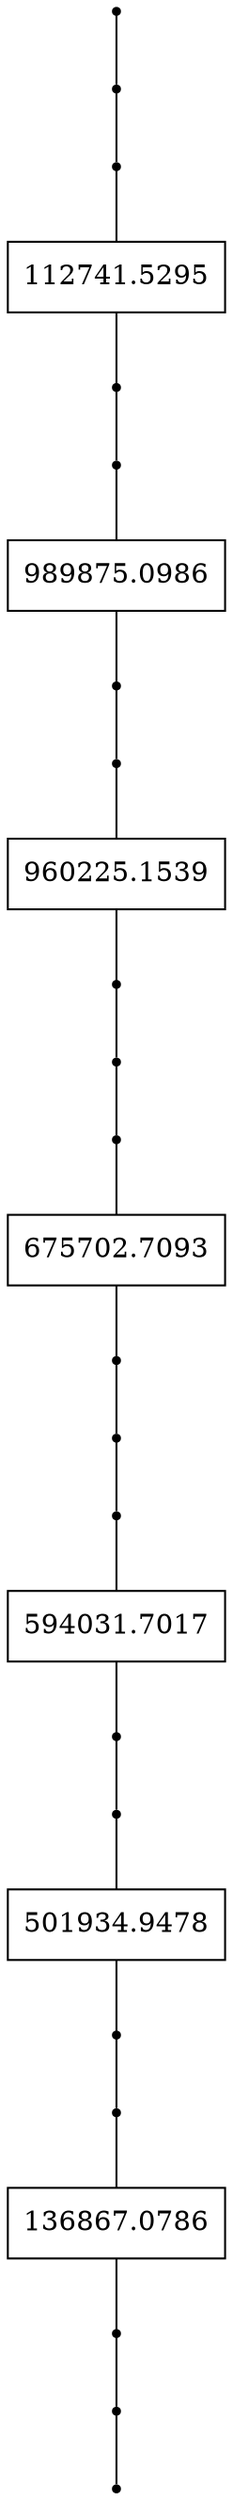 graph {
start_1731722639 [shape = point]
end_1731722639 [shape = point]
start_1632492873 [shape = point]
end_1632492873 [shape = point]
start_525683462 [shape = point;]
end_525683462 [shape = point;]
525683462 [shape = record; label = 112741.5295]
start_525683462 -- 525683462
525683462 -- end_525683462
start_22429093 [shape = point;]
end_22429093 [shape = point;]
22429093 [shape = record; label = 989875.0986]
start_22429093 -- 22429093
22429093 -- end_22429093
start_733957003 [shape = point;]
end_733957003 [shape = point;]
733957003 [shape = record; label = 960225.1539]
start_733957003 -- 733957003
733957003 -- end_733957003
start_1632492873 -- start_525683462
end_525683462 -- start_22429093
end_22429093 -- start_733957003
end_733957003 -- end_1632492873
start_815992954 [shape = point;]
end_815992954 [shape = point;]
815992954 [shape = record; label = 675702.7093]
start_815992954 -- 815992954
815992954 -- end_815992954
start_868737467 [shape = point]
end_868737467 [shape = point]
start_55331187 [shape = point;]
end_55331187 [shape = point;]
55331187 [shape = record; label = 594031.7017]
start_55331187 -- 55331187
55331187 -- end_55331187
start_1392425346 [shape = point;]
end_1392425346 [shape = point;]
1392425346 [shape = record; label = 501934.9478]
start_1392425346 -- 1392425346
1392425346 -- end_1392425346
start_2054574951 [shape = point;]
end_2054574951 [shape = point;]
2054574951 [shape = record; label = 136867.0786]
start_2054574951 -- 2054574951
2054574951 -- end_2054574951
start_868737467 -- start_55331187
end_55331187 -- start_1392425346
end_1392425346 -- start_2054574951
end_2054574951 -- end_868737467
start_1731722639 -- start_1632492873
end_1632492873 -- start_815992954
end_815992954 -- start_868737467
end_868737467 -- end_1731722639

}
